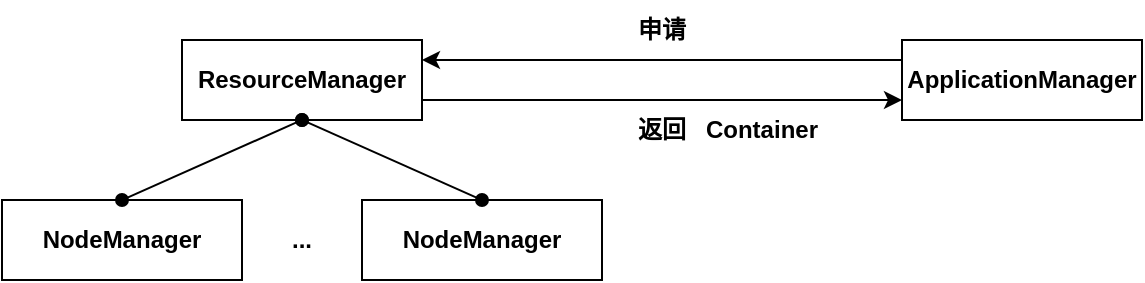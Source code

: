 <mxfile version="19.0.3" type="device"><diagram id="TTT0xKoPvlKqewaBpaNB" name="第 1 页"><mxGraphModel dx="853" dy="538" grid="1" gridSize="10" guides="1" tooltips="1" connect="1" arrows="1" fold="1" page="1" pageScale="1" pageWidth="1169" pageHeight="827" math="0" shadow="0"><root><mxCell id="0"/><mxCell id="1" parent="0"/><mxCell id="gY07BwcE6_32D2DORjer-1" value="&lt;b&gt;ResourceManager&lt;/b&gt;" style="rounded=0;whiteSpace=wrap;html=1;" vertex="1" parent="1"><mxGeometry x="400" y="160" width="120" height="40" as="geometry"/></mxCell><mxCell id="gY07BwcE6_32D2DORjer-2" value="&lt;b&gt;NodeManager&lt;/b&gt;" style="rounded=0;whiteSpace=wrap;html=1;" vertex="1" parent="1"><mxGeometry x="310" y="240" width="120" height="40" as="geometry"/></mxCell><mxCell id="gY07BwcE6_32D2DORjer-3" value="&lt;b&gt;NodeManager&lt;/b&gt;" style="rounded=0;whiteSpace=wrap;html=1;" vertex="1" parent="1"><mxGeometry x="490" y="240" width="120" height="40" as="geometry"/></mxCell><mxCell id="gY07BwcE6_32D2DORjer-4" style="rounded=0;orthogonalLoop=1;jettySize=auto;html=1;exitX=0.5;exitY=1;exitDx=0;exitDy=0;entryX=0.5;entryY=0;entryDx=0;entryDy=0;endArrow=oval;endFill=1;startArrow=oval;startFill=1;" edge="1" parent="1" source="gY07BwcE6_32D2DORjer-1" target="gY07BwcE6_32D2DORjer-2"><mxGeometry relative="1" as="geometry"/></mxCell><mxCell id="gY07BwcE6_32D2DORjer-5" style="edgeStyle=none;rounded=0;orthogonalLoop=1;jettySize=auto;html=1;exitX=0.5;exitY=1;exitDx=0;exitDy=0;entryX=0.5;entryY=0;entryDx=0;entryDy=0;startArrow=oval;startFill=1;endArrow=oval;endFill=1;" edge="1" parent="1" source="gY07BwcE6_32D2DORjer-1" target="gY07BwcE6_32D2DORjer-3"><mxGeometry relative="1" as="geometry"/></mxCell><mxCell id="gY07BwcE6_32D2DORjer-6" value="&lt;b&gt;ApplicationManager&lt;/b&gt;" style="rounded=0;whiteSpace=wrap;html=1;" vertex="1" parent="1"><mxGeometry x="760" y="160" width="120" height="40" as="geometry"/></mxCell><mxCell id="gY07BwcE6_32D2DORjer-7" style="edgeStyle=none;rounded=0;orthogonalLoop=1;jettySize=auto;html=1;exitX=0;exitY=0.25;exitDx=0;exitDy=0;entryX=1;entryY=0.25;entryDx=0;entryDy=0;startArrow=none;startFill=0;endArrow=classic;endFill=1;" edge="1" parent="1" source="gY07BwcE6_32D2DORjer-6" target="gY07BwcE6_32D2DORjer-1"><mxGeometry relative="1" as="geometry"/></mxCell><mxCell id="gY07BwcE6_32D2DORjer-8" style="edgeStyle=none;rounded=0;orthogonalLoop=1;jettySize=auto;html=1;exitX=1;exitY=0.75;exitDx=0;exitDy=0;entryX=0;entryY=0.75;entryDx=0;entryDy=0;startArrow=none;startFill=0;endArrow=classic;endFill=1;" edge="1" parent="1" source="gY07BwcE6_32D2DORjer-1" target="gY07BwcE6_32D2DORjer-6"><mxGeometry relative="1" as="geometry"/></mxCell><mxCell id="gY07BwcE6_32D2DORjer-9" value="&lt;b&gt;申请&lt;/b&gt;" style="text;html=1;strokeColor=none;fillColor=none;align=center;verticalAlign=middle;whiteSpace=wrap;rounded=0;" vertex="1" parent="1"><mxGeometry x="610" y="140" width="60" height="30" as="geometry"/></mxCell><mxCell id="gY07BwcE6_32D2DORjer-10" value="&lt;b&gt;返回&lt;/b&gt;" style="text;html=1;strokeColor=none;fillColor=none;align=center;verticalAlign=middle;whiteSpace=wrap;rounded=0;" vertex="1" parent="1"><mxGeometry x="610" y="190" width="60" height="30" as="geometry"/></mxCell><mxCell id="gY07BwcE6_32D2DORjer-11" value="&lt;b&gt;Container&lt;/b&gt;" style="text;html=1;strokeColor=none;fillColor=none;align=center;verticalAlign=middle;whiteSpace=wrap;rounded=0;" vertex="1" parent="1"><mxGeometry x="660" y="190" width="60" height="30" as="geometry"/></mxCell><mxCell id="gY07BwcE6_32D2DORjer-12" value="&lt;b&gt;...&lt;/b&gt;" style="text;html=1;strokeColor=none;fillColor=none;align=center;verticalAlign=middle;whiteSpace=wrap;rounded=0;" vertex="1" parent="1"><mxGeometry x="430" y="245" width="60" height="30" as="geometry"/></mxCell></root></mxGraphModel></diagram></mxfile>
